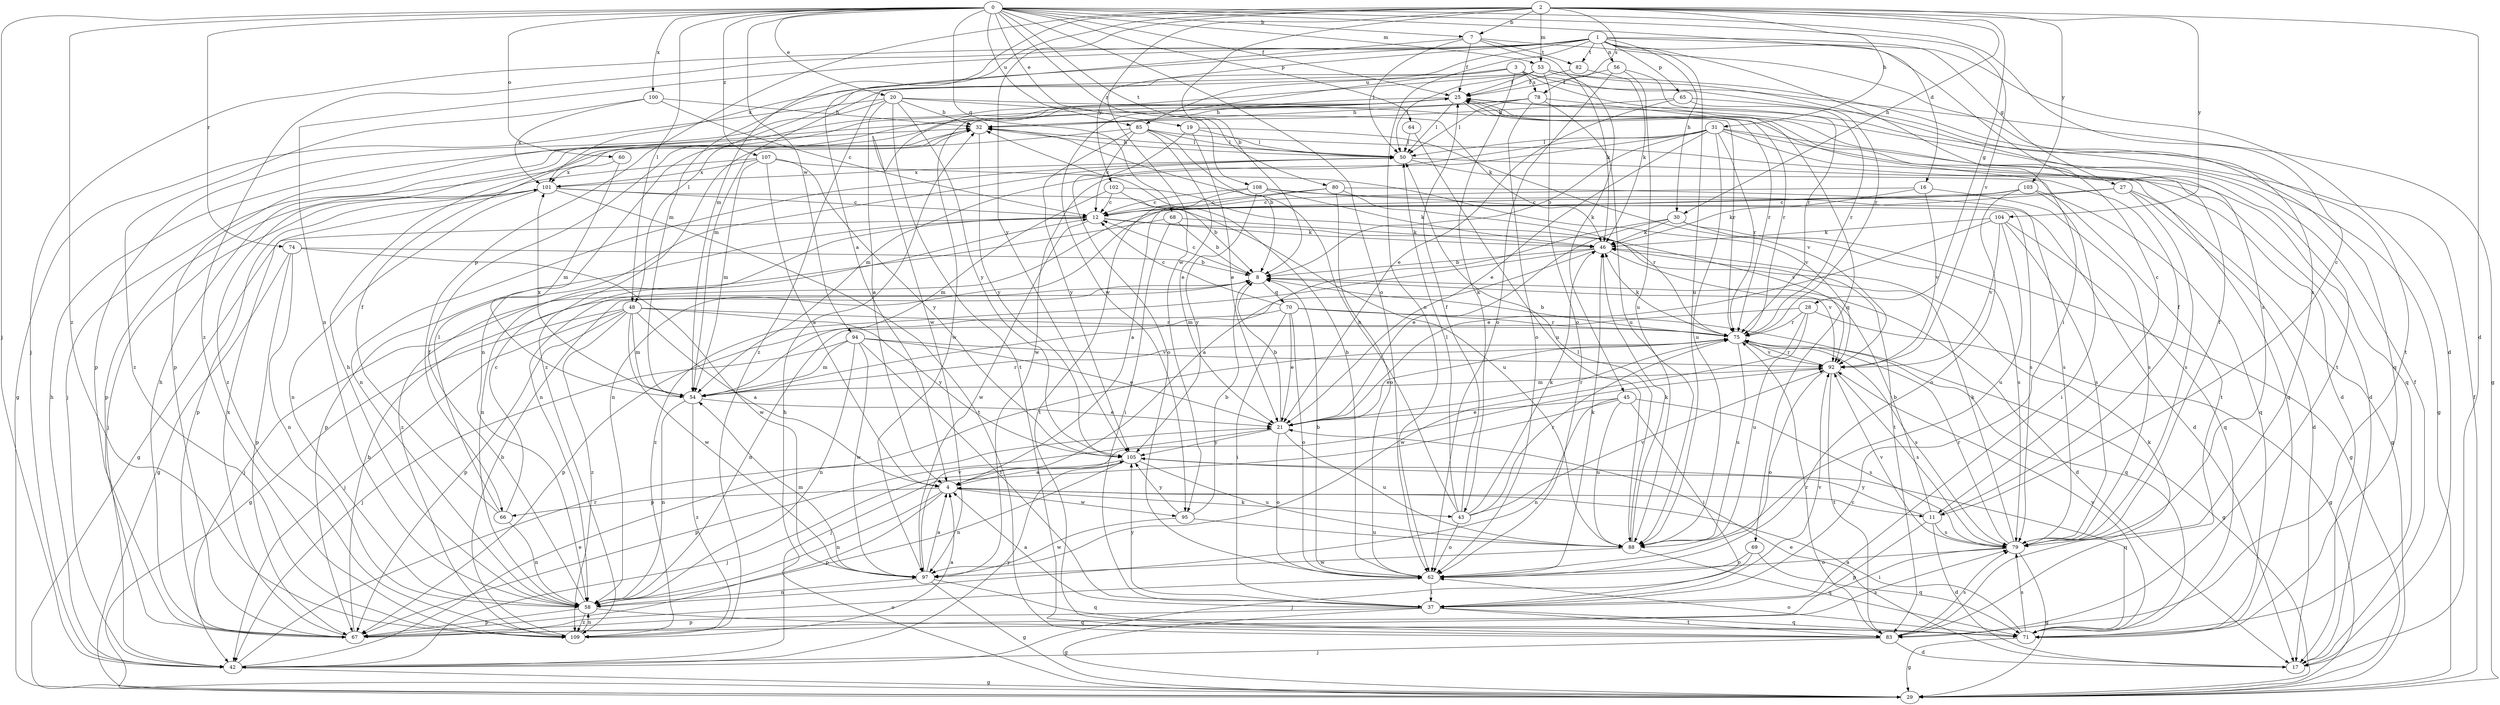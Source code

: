 strict digraph  {
0;
1;
2;
3;
4;
7;
8;
11;
12;
16;
17;
19;
20;
21;
25;
27;
28;
29;
30;
31;
32;
37;
42;
43;
45;
46;
48;
50;
53;
54;
56;
58;
60;
62;
64;
65;
66;
67;
68;
69;
70;
71;
74;
75;
78;
79;
80;
82;
83;
85;
88;
92;
94;
95;
97;
100;
101;
102;
103;
104;
105;
107;
108;
109;
0 -> 7  [label=b];
0 -> 11  [label=c];
0 -> 16  [label=d];
0 -> 19  [label=e];
0 -> 20  [label=e];
0 -> 25  [label=f];
0 -> 42  [label=j];
0 -> 48  [label=l];
0 -> 53  [label=m];
0 -> 60  [label=o];
0 -> 62  [label=o];
0 -> 64  [label=p];
0 -> 68  [label=q];
0 -> 74  [label=r];
0 -> 80  [label=t];
0 -> 85  [label=u];
0 -> 92  [label=v];
0 -> 94  [label=w];
0 -> 100  [label=x];
0 -> 107  [label=z];
0 -> 108  [label=z];
0 -> 109  [label=z];
1 -> 11  [label=c];
1 -> 17  [label=d];
1 -> 27  [label=g];
1 -> 30  [label=h];
1 -> 37  [label=i];
1 -> 42  [label=j];
1 -> 56  [label=n];
1 -> 58  [label=n];
1 -> 62  [label=o];
1 -> 65  [label=p];
1 -> 82  [label=t];
1 -> 85  [label=u];
1 -> 88  [label=u];
1 -> 101  [label=x];
1 -> 102  [label=y];
1 -> 109  [label=z];
2 -> 4  [label=a];
2 -> 7  [label=b];
2 -> 8  [label=b];
2 -> 17  [label=d];
2 -> 28  [label=g];
2 -> 30  [label=h];
2 -> 31  [label=h];
2 -> 53  [label=m];
2 -> 54  [label=m];
2 -> 66  [label=p];
2 -> 78  [label=s];
2 -> 95  [label=w];
2 -> 103  [label=y];
2 -> 104  [label=y];
2 -> 105  [label=y];
3 -> 29  [label=g];
3 -> 43  [label=k];
3 -> 48  [label=l];
3 -> 69  [label=q];
3 -> 75  [label=r];
3 -> 78  [label=s];
3 -> 95  [label=w];
3 -> 109  [label=z];
4 -> 11  [label=c];
4 -> 43  [label=k];
4 -> 58  [label=n];
4 -> 66  [label=p];
4 -> 67  [label=p];
4 -> 95  [label=w];
7 -> 25  [label=f];
7 -> 45  [label=k];
7 -> 50  [label=l];
7 -> 54  [label=m];
7 -> 79  [label=s];
7 -> 82  [label=t];
8 -> 12  [label=c];
8 -> 17  [label=d];
8 -> 42  [label=j];
8 -> 70  [label=q];
11 -> 8  [label=b];
11 -> 17  [label=d];
11 -> 25  [label=f];
11 -> 67  [label=p];
11 -> 79  [label=s];
11 -> 105  [label=y];
12 -> 29  [label=g];
12 -> 46  [label=k];
12 -> 58  [label=n];
12 -> 67  [label=p];
12 -> 83  [label=t];
12 -> 97  [label=w];
16 -> 12  [label=c];
16 -> 46  [label=k];
16 -> 79  [label=s];
16 -> 92  [label=v];
17 -> 21  [label=e];
17 -> 25  [label=f];
19 -> 21  [label=e];
19 -> 50  [label=l];
19 -> 62  [label=o];
19 -> 92  [label=v];
20 -> 4  [label=a];
20 -> 29  [label=g];
20 -> 32  [label=h];
20 -> 46  [label=k];
20 -> 67  [label=p];
20 -> 75  [label=r];
20 -> 83  [label=t];
20 -> 105  [label=y];
21 -> 8  [label=b];
21 -> 62  [label=o];
21 -> 67  [label=p];
21 -> 75  [label=r];
21 -> 88  [label=u];
21 -> 105  [label=y];
25 -> 32  [label=h];
25 -> 50  [label=l];
25 -> 58  [label=n];
25 -> 75  [label=r];
25 -> 83  [label=t];
25 -> 97  [label=w];
25 -> 109  [label=z];
27 -> 12  [label=c];
27 -> 17  [label=d];
27 -> 29  [label=g];
27 -> 58  [label=n];
27 -> 79  [label=s];
28 -> 29  [label=g];
28 -> 58  [label=n];
28 -> 75  [label=r];
28 -> 88  [label=u];
28 -> 97  [label=w];
29 -> 25  [label=f];
29 -> 32  [label=h];
30 -> 4  [label=a];
30 -> 21  [label=e];
30 -> 29  [label=g];
30 -> 46  [label=k];
30 -> 79  [label=s];
31 -> 8  [label=b];
31 -> 17  [label=d];
31 -> 21  [label=e];
31 -> 29  [label=g];
31 -> 50  [label=l];
31 -> 54  [label=m];
31 -> 71  [label=q];
31 -> 75  [label=r];
31 -> 88  [label=u];
31 -> 97  [label=w];
32 -> 50  [label=l];
32 -> 105  [label=y];
32 -> 109  [label=z];
37 -> 4  [label=a];
37 -> 29  [label=g];
37 -> 67  [label=p];
37 -> 71  [label=q];
37 -> 83  [label=t];
37 -> 92  [label=v];
37 -> 105  [label=y];
42 -> 21  [label=e];
42 -> 29  [label=g];
42 -> 32  [label=h];
42 -> 75  [label=r];
42 -> 105  [label=y];
43 -> 25  [label=f];
43 -> 32  [label=h];
43 -> 46  [label=k];
43 -> 50  [label=l];
43 -> 62  [label=o];
43 -> 75  [label=r];
43 -> 92  [label=v];
45 -> 21  [label=e];
45 -> 37  [label=i];
45 -> 42  [label=j];
45 -> 58  [label=n];
45 -> 79  [label=s];
45 -> 88  [label=u];
46 -> 8  [label=b];
46 -> 54  [label=m];
46 -> 92  [label=v];
46 -> 109  [label=z];
48 -> 4  [label=a];
48 -> 29  [label=g];
48 -> 42  [label=j];
48 -> 54  [label=m];
48 -> 67  [label=p];
48 -> 75  [label=r];
48 -> 97  [label=w];
48 -> 105  [label=y];
48 -> 109  [label=z];
50 -> 32  [label=h];
50 -> 58  [label=n];
50 -> 71  [label=q];
50 -> 83  [label=t];
50 -> 101  [label=x];
53 -> 25  [label=f];
53 -> 46  [label=k];
53 -> 50  [label=l];
53 -> 54  [label=m];
53 -> 62  [label=o];
53 -> 79  [label=s];
53 -> 83  [label=t];
53 -> 97  [label=w];
54 -> 21  [label=e];
54 -> 58  [label=n];
54 -> 75  [label=r];
54 -> 101  [label=x];
54 -> 109  [label=z];
56 -> 25  [label=f];
56 -> 62  [label=o];
56 -> 75  [label=r];
56 -> 88  [label=u];
58 -> 25  [label=f];
58 -> 32  [label=h];
58 -> 67  [label=p];
58 -> 71  [label=q];
58 -> 109  [label=z];
60 -> 54  [label=m];
60 -> 101  [label=x];
62 -> 8  [label=b];
62 -> 32  [label=h];
62 -> 37  [label=i];
62 -> 46  [label=k];
64 -> 50  [label=l];
64 -> 88  [label=u];
65 -> 21  [label=e];
65 -> 32  [label=h];
65 -> 71  [label=q];
65 -> 75  [label=r];
66 -> 12  [label=c];
66 -> 25  [label=f];
66 -> 50  [label=l];
66 -> 58  [label=n];
67 -> 8  [label=b];
67 -> 32  [label=h];
67 -> 62  [label=o];
67 -> 79  [label=s];
67 -> 101  [label=x];
68 -> 8  [label=b];
68 -> 37  [label=i];
68 -> 46  [label=k];
68 -> 109  [label=z];
69 -> 42  [label=j];
69 -> 62  [label=o];
69 -> 71  [label=q];
70 -> 12  [label=c];
70 -> 21  [label=e];
70 -> 37  [label=i];
70 -> 62  [label=o];
70 -> 67  [label=p];
70 -> 71  [label=q];
70 -> 75  [label=r];
71 -> 4  [label=a];
71 -> 29  [label=g];
71 -> 62  [label=o];
71 -> 79  [label=s];
71 -> 92  [label=v];
74 -> 8  [label=b];
74 -> 29  [label=g];
74 -> 58  [label=n];
74 -> 67  [label=p];
74 -> 97  [label=w];
75 -> 8  [label=b];
75 -> 21  [label=e];
75 -> 29  [label=g];
75 -> 46  [label=k];
75 -> 79  [label=s];
75 -> 88  [label=u];
75 -> 92  [label=v];
78 -> 32  [label=h];
78 -> 50  [label=l];
78 -> 62  [label=o];
78 -> 67  [label=p];
78 -> 75  [label=r];
78 -> 88  [label=u];
79 -> 25  [label=f];
79 -> 29  [label=g];
79 -> 37  [label=i];
79 -> 46  [label=k];
79 -> 62  [label=o];
79 -> 75  [label=r];
79 -> 92  [label=v];
80 -> 4  [label=a];
80 -> 12  [label=c];
80 -> 62  [label=o];
80 -> 75  [label=r];
80 -> 79  [label=s];
82 -> 25  [label=f];
82 -> 46  [label=k];
83 -> 17  [label=d];
83 -> 42  [label=j];
83 -> 46  [label=k];
83 -> 75  [label=r];
83 -> 79  [label=s];
85 -> 8  [label=b];
85 -> 12  [label=c];
85 -> 17  [label=d];
85 -> 21  [label=e];
85 -> 42  [label=j];
85 -> 50  [label=l];
85 -> 105  [label=y];
88 -> 46  [label=k];
88 -> 50  [label=l];
88 -> 71  [label=q];
88 -> 97  [label=w];
92 -> 54  [label=m];
92 -> 62  [label=o];
92 -> 75  [label=r];
92 -> 79  [label=s];
92 -> 83  [label=t];
94 -> 21  [label=e];
94 -> 37  [label=i];
94 -> 42  [label=j];
94 -> 54  [label=m];
94 -> 58  [label=n];
94 -> 92  [label=v];
94 -> 97  [label=w];
95 -> 8  [label=b];
95 -> 88  [label=u];
95 -> 97  [label=w];
95 -> 105  [label=y];
97 -> 4  [label=a];
97 -> 29  [label=g];
97 -> 54  [label=m];
97 -> 58  [label=n];
97 -> 71  [label=q];
97 -> 92  [label=v];
100 -> 12  [label=c];
100 -> 32  [label=h];
100 -> 101  [label=x];
100 -> 109  [label=z];
101 -> 12  [label=c];
101 -> 42  [label=j];
101 -> 58  [label=n];
101 -> 67  [label=p];
101 -> 83  [label=t];
101 -> 88  [label=u];
102 -> 8  [label=b];
102 -> 12  [label=c];
102 -> 54  [label=m];
102 -> 92  [label=v];
103 -> 12  [label=c];
103 -> 37  [label=i];
103 -> 58  [label=n];
103 -> 62  [label=o];
103 -> 71  [label=q];
104 -> 21  [label=e];
104 -> 46  [label=k];
104 -> 71  [label=q];
104 -> 79  [label=s];
104 -> 88  [label=u];
104 -> 92  [label=v];
105 -> 4  [label=a];
105 -> 42  [label=j];
105 -> 58  [label=n];
105 -> 71  [label=q];
105 -> 88  [label=u];
107 -> 4  [label=a];
107 -> 54  [label=m];
107 -> 67  [label=p];
107 -> 92  [label=v];
107 -> 101  [label=x];
107 -> 105  [label=y];
108 -> 12  [label=c];
108 -> 17  [label=d];
108 -> 46  [label=k];
108 -> 79  [label=s];
108 -> 83  [label=t];
108 -> 105  [label=y];
109 -> 4  [label=a];
109 -> 8  [label=b];
109 -> 58  [label=n];
}
